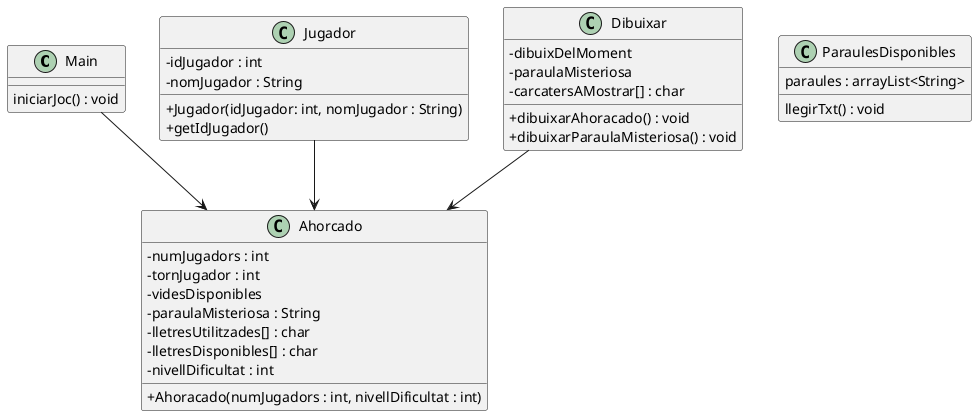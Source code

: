 @startuml
skinparam classAttributeIconSize 0

Main --> Ahorcado
Jugador --> Ahorcado
Dibuixar --> Ahorcado

class Jugador {
    -idJugador : int
    -nomJugador : String
    +Jugador(idJugador: int, nomJugador : String)
    +getIdJugador()
}

class ParaulesDisponibles {
    paraules : arrayList<String>
    llegirTxt() : void
}

class Ahorcado {
    -numJugadors : int
    -tornJugador : int
    -videsDisponibles
    -paraulaMisteriosa : String
    -lletresUtilitzades[] : char
    -lletresDisponibles[] : char
    -nivellDificultat : int
    +Ahoracado(numJugadors : int, nivellDificultat : int)
}

class Dibuixar {
-dibuixDelMoment
-paraulaMisteriosa
-carcatersAMostrar[] : char
+dibuixarAhoracado() : void
+dibuixarParaulaMisteriosa() : void
}

class Main {
    iniciarJoc() : void
}
@enduml